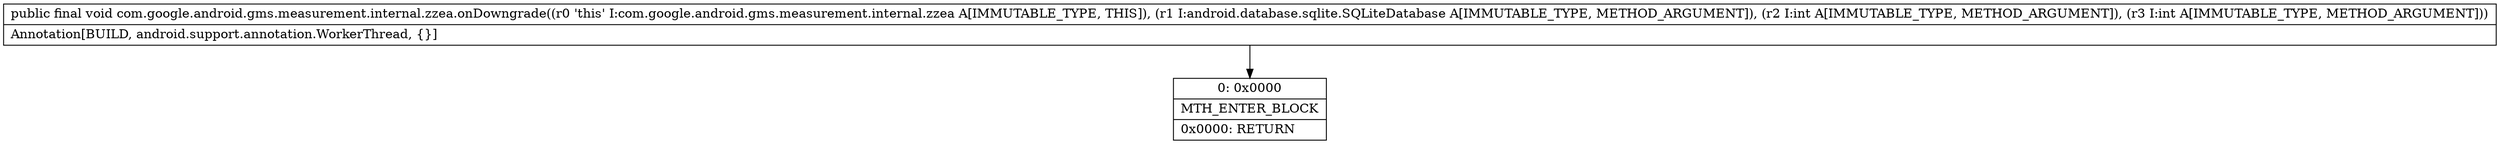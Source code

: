 digraph "CFG forcom.google.android.gms.measurement.internal.zzea.onDowngrade(Landroid\/database\/sqlite\/SQLiteDatabase;II)V" {
Node_0 [shape=record,label="{0\:\ 0x0000|MTH_ENTER_BLOCK\l|0x0000: RETURN   \l}"];
MethodNode[shape=record,label="{public final void com.google.android.gms.measurement.internal.zzea.onDowngrade((r0 'this' I:com.google.android.gms.measurement.internal.zzea A[IMMUTABLE_TYPE, THIS]), (r1 I:android.database.sqlite.SQLiteDatabase A[IMMUTABLE_TYPE, METHOD_ARGUMENT]), (r2 I:int A[IMMUTABLE_TYPE, METHOD_ARGUMENT]), (r3 I:int A[IMMUTABLE_TYPE, METHOD_ARGUMENT]))  | Annotation[BUILD, android.support.annotation.WorkerThread, \{\}]\l}"];
MethodNode -> Node_0;
}

